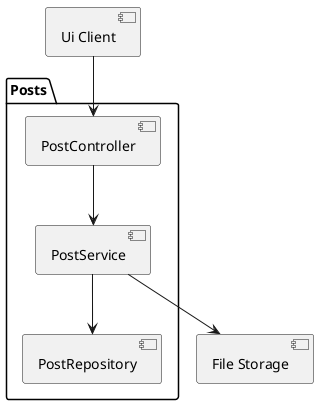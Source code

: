 @startuml

package "Posts" {
  [PostController]
  [PostService]
  [PostRepository]
}

[Ui Client] --> [PostController]
[PostController] --> [PostService]
[PostService] --> [PostRepository]
[PostService] --> [File Storage]

@enduml